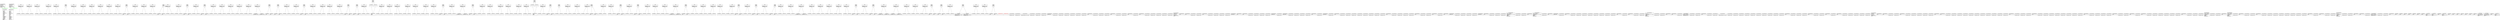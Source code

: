 digraph "classes" {
charset="utf-8"
rankdir=BT
"0" [label="{BZ2Compressor|\l|__delattr__()\l__dir__()\l__eq__()\l__format__()\l__ge__()\l__getattribute__()\l__gt__()\l__hash__()\l__init__()\l__le__()\l__lt__()\l__ne__()\l__reduce__()\l__reduce_ex__()\l__repr__()\l__setattr__()\l__sizeof__()\l__str__()\lcompress()\lflush()\l}", shape="record"];
"1" [label="{BZ2Decompressor|\l|__delattr__()\l__dir__()\l__eq__()\l__format__()\l__ge__()\l__getattribute__()\l__gt__()\l__hash__()\l__init__()\l__le__()\l__lt__()\l__ne__()\l__reduce__()\l__reduce_ex__()\l__repr__()\l__setattr__()\l__sizeof__()\l__str__()\ldecompress()\l}", shape="record"];
"2" [label="{Codec|\l|decode(input, errors)\lencode(input, errors)\l}", shape="record"];
"3" [label="{Codec|\l|decode(input, errors)\lencode(input, errors)\l}", shape="record"];
"4" [label="{Codec|\l|decode(input, errors)\lencode(input, errors)\l}", shape="record"];
"5" [label="{Codec|\l|decode(input, errors)\lencode(input, errors)\l}", shape="record"];
"6" [label="{Codec|\l|decode(input, errors)\lencode(input, errors)\l}", shape="record"];
"7" [label="{Codec|decode\lencode\l|}", shape="record"];
"8" [label="{Codec|\l|decode(input, errors)\lencode(input, errors)\l}", shape="record"];
"9" [label="{Codec|\l|decode(input, errors)\lencode(input, errors)\l}", shape="record"];
"10" [label="{Codec|\l|decode(input, errors)\lencode(input, errors)\l}", shape="record"];
"11" [label="{Codec|\l|decode(input, errors)\lencode(input, errors)\l}", shape="record"];
"12" [label="{Codec|\l|decode(input, errors)\lencode(input, errors)\l}", shape="record"];
"13" [label="{Codec|\l|decode(input, errors)\lencode(input, errors)\l}", shape="record"];
"14" [label="{Codec|decode\lencode\l|}", shape="record"];
"15" [label="{Codec|\l|decode(input, errors)\lencode(input, errors)\l}", shape="record"];
"16" [label="{Codec|\l|decode(input, errors)\lencode(input, errors)\l}", shape="record"];
"17" [label="{Codec|\l|decode(input, errors)\lencode(input, errors)\l}", shape="record"];
"18" [label="{Codec|decode\lencode\l|}", shape="record"];
"19" [label="{Codec|\l|decode(input, errors)\lencode(input, errors)\l}", shape="record"];
"20" [label="{Codec|\l|decode(input, errors)\lencode(input, errors)\l}", shape="record"];
"21" [label="{Codec|decode\lencode\l|}", shape="record"];
"22" [label="{Codec|\l|decode(input, errors)\lencode(input, errors)\l}", shape="record"];
"23" [label="{Codec|decode\lencode\l|}", shape="record"];
"24" [label="{Codec|\l|decode(input, errors)\lencode(input, errors)\l}", shape="record"];
"25" [label="{Codec|\l|decode(input, errors)\lencode(input, errors)\l}", shape="record"];
"26" [label="{Codec|\l|decode(input, errors)\lencode(input, errors)\l}", shape="record"];
"27" [label="{Codec|\l|decode(input, errors)\lencode(input, errors)\l}", shape="record"];
"28" [label="{Codec|\l|decode(input, errors)\lencode(input, errors)\l}", shape="record"];
"29" [label="{Codec|\l|decode(input, errors)\lencode(input, errors)\l}", shape="record"];
"30" [label="{Codec|decode\lencode\l|}", shape="record"];
"31" [label="{Codec|decode\lencode\l|}", shape="record"];
"32" [label="{Codec|\l|decode(input, errors)\lencode(input, errors)\l}", shape="record"];
"33" [label="{Codec|\l|decode(input, errors)\lencode(input, errors)\l}", shape="record"];
"34" [label="{Codec|decode\lencode\l|}", shape="record"];
"35" [label="{Codec|\l|decode(input, errors)\lencode(input, errors)\l}", shape="record"];
"36" [label="{Codec|\l|decode(input, errors)\lencode(input, errors)\l}", shape="record"];
"37" [label="{Codec|\l|decode(input, errors)\lencode(input, errors)\l}", shape="record"];
"38" [label="{Codec|\l|decode(input, errors)\lencode(input, errors)\l}", shape="record"];
"39" [label="{Codec|decode\lencode\l|}", shape="record"];
"40" [label="{Codec|decode\lencode\l|}", shape="record"];
"41" [label="{Codec|\l|decode(input, errors)\lencode(input, errors)\l}", shape="record"];
"42" [label="{Codec|decode\lencode\l|}", shape="record"];
"43" [label="{Codec|\l|decode(input, errors)\lencode(input, errors)\l}", shape="record"];
"44" [label="{Codec|\l|decode(input, errors)\lencode(input, errors)\l}", shape="record"];
"45" [label="{Codec|\l|decode(input, errors)\lencode(input, errors)\l}", shape="record"];
"46" [label="{Codec|\l|decode(input, errors)\lencode(input, errors)\l}", shape="record"];
"47" [label="{Codec|\l|decode(input, errors)\lencode(input, errors)\l}", shape="record"];
"48" [label="{Codec|\l|decode(input, errors)\lencode(input, errors)\l}", shape="record"];
"49" [label="{Codec|\l|decode(input, errors)\lencode(input, errors)\l}", shape="record"];
"50" [label="{Codec|decode\lencode\l|}", shape="record"];
"51" [label="{Codec|\l|decode(input, errors)\lencode(input, errors)\l}", shape="record"];
"52" [label="{Codec|\l|decode(input, errors)\lencode(input, errors)\l}", shape="record"];
"53" [label="{Codec|decode\lencode\l|}", shape="record"];
"54" [label="{Codec|\l|decode(input, errors)\lencode(input, errors)\l}", shape="record"];
"55" [label="{Codec|\l|decode(input, errors)\lencode(input, errors)\l}", shape="record"];
"56" [label="{Codec|\l|decode(input, errors)\lencode(input, errors)\l}", shape="record"];
"57" [label="{Codec|\l|decode(input, errors)\lencode(input, errors)\l}", shape="record"];
"58" [label="{Codec|\l|decode(input, errors)\lencode(input, errors)\l}", shape="record"];
"59" [label="{Codec|\l|decode(input, errors)\lencode(input, errors)\l}", shape="record"];
"60" [label="{Codec|decode\lencode\l|}", shape="record"];
"61" [label="{Codec|\l|decode(input, errors)\lencode(input, errors)\l}", shape="record"];
"62" [label="{Codec|decode\lencode\l|}", shape="record"];
"63" [label="{Codec|decode\lencode\l|}", shape="record"];
"64" [label="{Codec|\l|decode(input, errors)\lencode(input, errors)\l}", shape="record"];
"65" [label="{Codec|\l|decode(input, errors)\lencode(input, errors)\l}", shape="record"];
"66" [label="{Codec|\l|decode(input, errors)\lencode(input, errors)\l}", shape="record"];
"67" [label="{Codec|decode\lencode\l|}", shape="record"];
"68" [label="{Codec|\l|decode(input, errors)\lencode(input, errors)\l}", shape="record"];
"69" [label="{Codec|\l|decode(input, errors)\lencode(input, errors)\l}", shape="record"];
"70" [label="{Codec|decode\lencode\l|}", shape="record"];
"71" [label="{Codec|\l|decode(input, errors)\lencode(input, errors)\l}", shape="record"];
"72" [label="{Codec|decode\lencode\l|}", shape="record"];
"73" [label="{Codec|\l|decode(input, errors)\lencode(input, errors)\l}", shape="record"];
"74" [label="{Codec|\l|decode(input, errors)\lencode(input, errors)\l}", shape="record"];
"75" [label="{Codec|\l|decode(input, errors)\lencode(input, errors)\l}", shape="record"];
"76" [label="{Codec|\l|decode(input, errors)\lencode(input, errors)\l}", shape="record"];
"77" [label="{Codec|decode\lencode\l|}", shape="record"];
"78" [label="{Codec|\l|decode(input, errors)\lencode(input, errors)\l}", shape="record"];
"79" [label="{Codec|\l|decode(input, errors)\lencode(input, errors)\l}", shape="record"];
"80" [label="{Codec|\l|decode(input, errors)\lencode(input, errors)\l}", shape="record"];
"81" [label="{Codec|\l|decode(input, errors)\lencode(input, errors)\l}", shape="record"];
"82" [label="{Codec|\l|decode(input, errors)\lencode(input, errors)\l}", shape="record"];
"83" [label="{Codec|decode\lencode\l|}", shape="record"];
"84" [label="{Codec|\l|decode(input, errors)\lencode(input, errors)\l}", shape="record"];
"85" [label="{Codec|decode\lencode\l|}", shape="record"];
"86" [label="{Codec|\l|decode(input, errors)\lencode(input, errors)\l}", shape="record"];
"87" [label="{Codec|decode\lencode\l|}", shape="record"];
"88" [label="{Codec|\l|decode(input, errors)\lencode(input, errors)\l}", shape="record"];
"89" [label="{Codec|\l|decode(input, errors)\lencode(input, errors)\l}", shape="record"];
"90" [label="{Codec|\l|decode(input, errors)\lencode(input, errors)\l}", shape="record"];
"91" [label="{Codec|\l|decode(input, errors)\lencode(input, errors)\l}", shape="record"];
"92" [label="{Codec|\l|decode(input, errors)\lencode(input, errors)\l}", shape="record"];
"93" [label="{Codec|\l|decode(input, errors)\lencode(input, errors)\l}", shape="record"];
"94" [label="{Codec|\l|decode(input, errors)\lencode(input, errors)\l}", shape="record"];
"95" [label="{Codec|\l|decode(input, errors)\lencode(input, errors)\l}", shape="record"];
"96" [label="{Codec|decode\lencode\l|}", shape="record"];
"97" [label="{Codec|\l|decode(input, errors)\lencode(input, errors)\l}", shape="record"];
"98" [label="{Codec|decode\lencode\l|}", shape="record"];
"99" [label="{Codec|\l|decode(input, errors)\lencode(input, errors)\l}", shape="record"];
"100" [label="{Codec|\l|decode(input, errors)\lencode(input, errors)\l}", shape="record"];
"101" [label="{Codec|\l|decode(input, errors)\lencode(input, errors)\l}", shape="record"];
"102" [label="{Codec|\l|decode(input, errors)\lencode(input, errors)\l}", shape="record"];
"103" [label="{Codec|\l|decode(input, errors)\lencode(input, errors)\l}", shape="record"];
"104" [label="{Codec|decode\lencode\l|}", shape="record"];
"105" [label="{Codec|decode\lencode\l|}", shape="record"];
"106" [label="{Codec|\l|decode(input, errors)\lencode(input, errors)\l}", shape="record"];
"107" [label="{Codec|decode\lencode\l|}", shape="record"];
"108" [label="{Codec|\l|decode(input, errors)\lencode(input, errors)\l}", shape="record"];
"109" [label="{Codec|\l|decode(input, errors)\lencode(input, errors)\l}", shape="record"];
"110" [label="{Codec|decode\lencode\l|}", shape="record"];
"111" [fontcolor="red", label="{CodecRegistryError|\l|}", shape="record"];
"112" [fontcolor="red", label="{CodecRegistryError|\l|}", shape="record"];
"113" [label="{IncrementalDecoder|\l|decode(input, final)\l}", shape="record"];
"114" [label="{IncrementalDecoder|\l|decode(input, final)\l}", shape="record"];
"115" [label="{IncrementalDecoder|\l|_buffer_decode(input, errors, final)\l}", shape="record"];
"116" [label="{IncrementalDecoder|\l|decode(input, final)\l}", shape="record"];
"117" [label="{IncrementalDecoder|\l|decode(input, final)\l}", shape="record"];
"118" [label="{IncrementalDecoder|\l|decode(input, final)\l}", shape="record"];
"119" [label="{IncrementalDecoder|_buffer_decode\l|}", shape="record"];
"120" [label="{IncrementalDecoder|\l|decode(input, final)\l}", shape="record"];
"121" [label="{IncrementalDecoder|\l|decode(input, final)\l}", shape="record"];
"122" [label="{IncrementalDecoder|\l|decode(input, final)\l}", shape="record"];
"123" [label="{IncrementalDecoder|\l|decode(input, final)\l}", shape="record"];
"124" [label="{IncrementalDecoder|\l|decode(input, final)\l}", shape="record"];
"125" [label="{IncrementalDecoder|\l|decode(input, final)\l}", shape="record"];
"126" [label="{IncrementalDecoder|codec\l|}", shape="record"];
"127" [label="{IncrementalDecoder|\l|decode(input, final)\l}", shape="record"];
"128" [label="{IncrementalDecoder|\l|decode(input, final)\l}", shape="record"];
"129" [label="{IncrementalDecoder|\l|decode(input, final)\l}", shape="record"];
"130" [label="{IncrementalDecoder|codec\l|}", shape="record"];
"131" [label="{IncrementalDecoder|\l|decode(input, final)\l}", shape="record"];
"132" [label="{IncrementalDecoder|\l|decode(input, final)\l}", shape="record"];
"133" [label="{IncrementalDecoder|codec\l|}", shape="record"];
"134" [label="{IncrementalDecoder|\l|decode(input, final)\l}", shape="record"];
"135" [label="{IncrementalDecoder|codec\l|}", shape="record"];
"136" [label="{IncrementalDecoder|\l|decode(input, final)\l}", shape="record"];
"137" [label="{IncrementalDecoder|\l|decode(input, final)\l}", shape="record"];
"138" [label="{IncrementalDecoder|\l|decode(input, final)\l}", shape="record"];
"139" [label="{IncrementalDecoder|\l|decode(input, final)\l}", shape="record"];
"140" [label="{IncrementalDecoder|\l|decode(input, final)\l}", shape="record"];
"141" [label="{IncrementalDecoder|decompressobj\lerrors : str\l|__init__(errors)\ldecode(input, final)\lreset()\l}", shape="record"];
"142" [label="{IncrementalDecoder|codec\l|}", shape="record"];
"143" [label="{IncrementalDecoder|codec\l|}", shape="record"];
"144" [label="{IncrementalDecoder|\l|decode(input, final)\l}", shape="record"];
"145" [label="{IncrementalDecoder|\l|decode(input, final)\l}", shape="record"];
"146" [label="{IncrementalDecoder|codec\l|}", shape="record"];
"147" [label="{IncrementalDecoder|\l|decode(input, final)\l}", shape="record"];
"148" [label="{IncrementalDecoder|\l|decode(input, final)\l}", shape="record"];
"149" [label="{IncrementalDecoder|\l|decode(input, final)\l}", shape="record"];
"150" [label="{IncrementalDecoder|\l|decode(input, final)\l}", shape="record"];
"151" [label="{IncrementalDecoder|_buffer_decode\l|}", shape="record"];
"152" [label="{IncrementalDecoder|codec\l|}", shape="record"];
"153" [label="{IncrementalDecoder|codec\l|}", shape="record"];
"154" [label="{IncrementalDecoder|\l|decode(input, final)\l}", shape="record"];
"155" [label="{IncrementalDecoder|\l|decode(input, final)\l}", shape="record"];
"156" [label="{IncrementalDecoder|\l|decode(input, final)\l}", shape="record"];
"157" [label="{IncrementalDecoder|\l|decode(input, final)\l}", shape="record"];
"158" [label="{IncrementalDecoder|_buffer_decode\l|}", shape="record"];
"159" [label="{IncrementalDecoder|\l|decode(input, final)\l}", shape="record"];
"160" [label="{IncrementalDecoder|_buffer_decode\l|}", shape="record"];
"161" [label="{IncrementalDecoder|\l|decode(input, final)\l}", shape="record"];
"162" [label="{IncrementalDecoder|\l|decode(input, final)\l}", shape="record"];
"163" [label="{IncrementalDecoder|\l|decode(input, final)\l}", shape="record"];
"164" [label="{IncrementalDecoder|\l|decode(input, final)\l}", shape="record"];
"165" [label="{IncrementalDecoder|codec\l|}", shape="record"];
"166" [label="{IncrementalDecoder|\l|decode(input, final)\l}", shape="record"];
"167" [label="{IncrementalDecoder|_buffer_decode\l|}", shape="record"];
"168" [label="{IncrementalDecoder|\l|decode(input, final)\l}", shape="record"];
"169" [label="{IncrementalDecoder|codec\l|}", shape="record"];
"170" [label="{IncrementalDecoder|\l|decode(input, final)\l}", shape="record"];
"171" [label="{IncrementalDecoder|\l|decode(input, final)\l}", shape="record"];
"172" [label="{IncrementalDecoder|\l|decode(input, final)\l}", shape="record"];
"173" [label="{IncrementalDecoder|\l|decode(input, final)\l}", shape="record"];
"174" [label="{IncrementalDecoder|\l|decode(input, final)\l}", shape="record"];
"175" [label="{IncrementalDecoder|\l|decode(input, final)\l}", shape="record"];
"176" [label="{IncrementalDecoder|\l|decode(input, final)\l}", shape="record"];
"177" [label="{IncrementalDecoder|\l|decode(input, final)\l}", shape="record"];
"178" [label="{IncrementalDecoder|codec\l|}", shape="record"];
"179" [label="{IncrementalDecoder|\l|decode(input, final)\l}", shape="record"];
"180" [label="{IncrementalDecoder|\l|decode(input, final)\l}", shape="record"];
"181" [label="{IncrementalDecoder|\l|decode(input, final)\l}", shape="record"];
"182" [label="{IncrementalDecoder|\l|decode(input, final)\l}", shape="record"];
"183" [label="{IncrementalDecoder|codec\l|}", shape="record"];
"184" [label="{IncrementalDecoder|\l|decode(input, final)\l}", shape="record"];
"185" [label="{IncrementalDecoder|\l|decode(input, final)\l}", shape="record"];
"186" [label="{IncrementalDecoder|codec\l|}", shape="record"];
"187" [label="{IncrementalDecoder|\l|decode(input, final)\l}", shape="record"];
"188" [label="{IncrementalDecoder|codec\l|}", shape="record"];
"189" [label="{IncrementalDecoder|_buffer_decode\l|}", shape="record"];
"190" [label="{IncrementalDecoder|\l|decode(input, final)\l}", shape="record"];
"191" [label="{IncrementalDecoder|\l|decode(input, final)\l}", shape="record"];
"192" [label="{IncrementalDecoder|\l|decode(input, final)\l}", shape="record"];
"193" [label="{IncrementalDecoder|\l|decode(input, final)\l}", shape="record"];
"194" [label="{IncrementalDecoder|_buffer_decode\l|}", shape="record"];
"195" [label="{IncrementalDecoder|codec\l|}", shape="record"];
"196" [label="{IncrementalDecoder|\l|decode(input, final)\l}", shape="record"];
"197" [label="{IncrementalDecoder|\l|decode(input, final)\l}", shape="record"];
"198" [label="{IncrementalDecoder|\l|decode(input, final)\l}", shape="record"];
"199" [label="{IncrementalDecoder|decoder : NoneType\l|__init__(errors)\l_buffer_decode(input, errors, final)\lgetstate()\lreset()\lsetstate(state)\l}", shape="record"];
"200" [label="{IncrementalDecoder|\l|decode(input, final)\l}", shape="record"];
"201" [label="{IncrementalDecoder|\l|decode(input, final)\l}", shape="record"];
"202" [label="{IncrementalDecoder|codec\l|}", shape="record"];
"203" [label="{IncrementalDecoder|decoder : NoneType\l|__init__(errors)\l_buffer_decode(input, errors, final)\lgetstate()\lreset()\lsetstate(state)\l}", shape="record"];
"204" [label="{IncrementalDecoder|\l|decode(input, final)\l}", shape="record"];
"205" [label="{IncrementalDecoder|codec\l|}", shape="record"];
"206" [label="{IncrementalDecoder|_buffer_decode\l|}", shape="record"];
"207" [label="{IncrementalDecoder|\l|decode(input, final)\l}", shape="record"];
"208" [label="{IncrementalDecoder|codec\l|}", shape="record"];
"209" [label="{IncrementalDecoder|\l|decode(input, final)\l}", shape="record"];
"210" [label="{IncrementalDecoder|\l|decode(input, final)\l}", shape="record"];
"211" [label="{IncrementalDecoder|\l|decode(input, final)\l}", shape="record"];
"212" [label="{IncrementalDecoder|\l|decode(input, final)\l}", shape="record"];
"213" [label="{IncrementalDecoder|\l|decode(input, final)\l}", shape="record"];
"214" [label="{IncrementalDecoder|\l|decode(input, final)\l}", shape="record"];
"215" [label="{IncrementalDecoder|\l|decode(input, final)\l}", shape="record"];
"216" [label="{IncrementalDecoder|\l|decode(input, final)\l}", shape="record"];
"217" [label="{IncrementalDecoder|codec\l|}", shape="record"];
"218" [label="{IncrementalDecoder|\l|decode(input, final)\l}", shape="record"];
"219" [label="{IncrementalDecoder|codec\l|}", shape="record"];
"220" [label="{IncrementalDecoder|decompressobj\lerrors : str\l|__init__(errors)\ldecode(input, final)\lreset()\l}", shape="record"];
"221" [label="{IncrementalDecoder|\l|decode(input, final)\l}", shape="record"];
"222" [label="{IncrementalDecoder|\l|decode(input, final)\l}", shape="record"];
"223" [label="{IncrementalDecoder|first : int\l|__init__(errors)\l_buffer_decode(input, errors, final)\lgetstate()\lreset()\lsetstate(state)\l}", shape="record"];
"224" [label="{IncrementalDecoder|\l|decode(input, final)\l}", shape="record"];
"225" [label="{IncrementalDecoder|\l|decode(input, final)\l}", shape="record"];
"226" [label="{IncrementalDecoder|codec\l|}", shape="record"];
"227" [label="{IncrementalDecoder|codec\l|}", shape="record"];
"228" [label="{IncrementalDecoder|\l|decode(input, final)\l}", shape="record"];
"229" [label="{IncrementalDecoder|mapping : NoneType\l|__init__(errors, mapping)\ldecode(input, final)\l}", shape="record"];
"230" [label="{IncrementalDecoder|\l|decode(input, final)\l}", shape="record"];
"231" [label="{IncrementalDecoder|\l|decode(input, final)\l}", shape="record"];
"232" [label="{IncrementalDecoder|codec\l|}", shape="record"];
"233" [label="{IncrementalEncoder|\l|encode(input, final)\l}", shape="record"];
"234" [label="{IncrementalEncoder|\l|encode(input, final)\l}", shape="record"];
"235" [label="{IncrementalEncoder|\l|_buffer_encode(input, errors, final)\l}", shape="record"];
"236" [label="{IncrementalEncoder|\l|encode(input, final)\l}", shape="record"];
"237" [label="{IncrementalEncoder|\l|encode(input, final)\l}", shape="record"];
"238" [label="{IncrementalEncoder|\l|encode(input, final)\l}", shape="record"];
"239" [label="{IncrementalEncoder|\l|encode(input, final)\l}", shape="record"];
"240" [label="{IncrementalEncoder|\l|encode(input, final)\l}", shape="record"];
"241" [label="{IncrementalEncoder|\l|encode(input, final)\l}", shape="record"];
"242" [label="{IncrementalEncoder|\l|encode(input, final)\l}", shape="record"];
"243" [label="{IncrementalEncoder|\l|encode(input, final)\l}", shape="record"];
"244" [label="{IncrementalEncoder|\l|encode(input, final)\l}", shape="record"];
"245" [label="{IncrementalEncoder|\l|encode(input, final)\l}", shape="record"];
"246" [label="{IncrementalEncoder|codec\l|}", shape="record"];
"247" [label="{IncrementalEncoder|\l|encode(input, final)\l}", shape="record"];
"248" [label="{IncrementalEncoder|\l|encode(input, final)\l}", shape="record"];
"249" [label="{IncrementalEncoder|\l|encode(input, final)\l}", shape="record"];
"250" [label="{IncrementalEncoder|codec\l|}", shape="record"];
"251" [label="{IncrementalEncoder|\l|encode(input, final)\l}", shape="record"];
"252" [label="{IncrementalEncoder|\l|encode(input, final)\l}", shape="record"];
"253" [label="{IncrementalEncoder|codec\l|}", shape="record"];
"254" [label="{IncrementalEncoder|\l|encode(input, final)\l}", shape="record"];
"255" [label="{IncrementalEncoder|codec\l|}", shape="record"];
"256" [label="{IncrementalEncoder|\l|encode(input, final)\l}", shape="record"];
"257" [label="{IncrementalEncoder|\l|encode(input, final)\l}", shape="record"];
"258" [label="{IncrementalEncoder|\l|encode(input, final)\l}", shape="record"];
"259" [label="{IncrementalEncoder|\l|encode(input, final)\l}", shape="record"];
"260" [label="{IncrementalEncoder|\l|encode(input, final)\l}", shape="record"];
"261" [label="{IncrementalEncoder|compressobj\lerrors : str\l|__init__(errors)\lencode(input, final)\lreset()\l}", shape="record"];
"262" [label="{IncrementalEncoder|codec\l|}", shape="record"];
"263" [label="{IncrementalEncoder|codec\l|}", shape="record"];
"264" [label="{IncrementalEncoder|\l|encode(input, final)\l}", shape="record"];
"265" [label="{IncrementalEncoder|\l|encode(input, final)\l}", shape="record"];
"266" [label="{IncrementalEncoder|codec\l|}", shape="record"];
"267" [label="{IncrementalEncoder|\l|encode(input, final)\l}", shape="record"];
"268" [label="{IncrementalEncoder|\l|encode(input, final)\l}", shape="record"];
"269" [label="{IncrementalEncoder|\l|encode(input, final)\l}", shape="record"];
"270" [label="{IncrementalEncoder|\l|encode(input, final)\l}", shape="record"];
"271" [label="{IncrementalEncoder|\l|encode(input, final)\l}", shape="record"];
"272" [label="{IncrementalEncoder|codec\l|}", shape="record"];
"273" [label="{IncrementalEncoder|codec\l|}", shape="record"];
"274" [label="{IncrementalEncoder|\l|encode(input, final)\l}", shape="record"];
"275" [label="{IncrementalEncoder|\l|encode(input, final)\l}", shape="record"];
"276" [label="{IncrementalEncoder|\l|encode(input, final)\l}", shape="record"];
"277" [label="{IncrementalEncoder|\l|encode(input, final)\l}", shape="record"];
"278" [label="{IncrementalEncoder|\l|encode(input, final)\l}", shape="record"];
"279" [label="{IncrementalEncoder|\l|encode(input, final)\l}", shape="record"];
"280" [label="{IncrementalEncoder|\l|encode(input, final)\l}", shape="record"];
"281" [label="{IncrementalEncoder|\l|encode(input, final)\l}", shape="record"];
"282" [label="{IncrementalEncoder|\l|encode(input, final)\l}", shape="record"];
"283" [label="{IncrementalEncoder|\l|encode(input, final)\l}", shape="record"];
"284" [label="{IncrementalEncoder|\l|encode(input, final)\l}", shape="record"];
"285" [label="{IncrementalEncoder|codec\l|}", shape="record"];
"286" [label="{IncrementalEncoder|\l|encode(input, final)\l}", shape="record"];
"287" [label="{IncrementalEncoder|\l|encode(input, final)\l}", shape="record"];
"288" [label="{IncrementalEncoder|\l|encode(input, final)\l}", shape="record"];
"289" [label="{IncrementalEncoder|codec\l|}", shape="record"];
"290" [label="{IncrementalEncoder|\l|encode(input, final)\l}", shape="record"];
"291" [label="{IncrementalEncoder|\l|encode(input, final)\l}", shape="record"];
"292" [label="{IncrementalEncoder|\l|encode(input, final)\l}", shape="record"];
"293" [label="{IncrementalEncoder|\l|encode(input, final)\l}", shape="record"];
"294" [label="{IncrementalEncoder|\l|encode(input, final)\l}", shape="record"];
"295" [label="{IncrementalEncoder|\l|encode(input, final)\l}", shape="record"];
"296" [label="{IncrementalEncoder|\l|encode(input, final)\l}", shape="record"];
"297" [label="{IncrementalEncoder|\l|encode(input, final)\l}", shape="record"];
"298" [label="{IncrementalEncoder|codec\l|}", shape="record"];
"299" [label="{IncrementalEncoder|\l|encode(input, final)\l}", shape="record"];
"300" [label="{IncrementalEncoder|\l|encode(input, final)\l}", shape="record"];
"301" [label="{IncrementalEncoder|\l|encode(input, final)\l}", shape="record"];
"302" [label="{IncrementalEncoder|\l|encode(input, final)\l}", shape="record"];
"303" [label="{IncrementalEncoder|codec\l|}", shape="record"];
"304" [label="{IncrementalEncoder|\l|encode(input, final)\l}", shape="record"];
"305" [label="{IncrementalEncoder|\l|encode(input, final)\l}", shape="record"];
"306" [label="{IncrementalEncoder|codec\l|}", shape="record"];
"307" [label="{IncrementalEncoder|\l|encode(input, final)\l}", shape="record"];
"308" [label="{IncrementalEncoder|codec\l|}", shape="record"];
"309" [label="{IncrementalEncoder|\l|encode(input, final)\l}", shape="record"];
"310" [label="{IncrementalEncoder|\l|encode(input, final)\l}", shape="record"];
"311" [label="{IncrementalEncoder|\l|encode(input, final)\l}", shape="record"];
"312" [label="{IncrementalEncoder|\l|encode(input, final)\l}", shape="record"];
"313" [label="{IncrementalEncoder|\l|encode(input, final)\l}", shape="record"];
"314" [label="{IncrementalEncoder|\l|encode(input, final)\l}", shape="record"];
"315" [label="{IncrementalEncoder|codec\l|}", shape="record"];
"316" [label="{IncrementalEncoder|\l|encode(input, final)\l}", shape="record"];
"317" [label="{IncrementalEncoder|\l|encode(input, final)\l}", shape="record"];
"318" [label="{IncrementalEncoder|\l|encode(input, final)\l}", shape="record"];
"319" [label="{IncrementalEncoder|encoder : NoneType\l|__init__(errors)\lencode(input, final)\lgetstate()\lreset()\lsetstate(state)\l}", shape="record"];
"320" [label="{IncrementalEncoder|\l|encode(input, final)\l}", shape="record"];
"321" [label="{IncrementalEncoder|\l|encode(input, final)\l}", shape="record"];
"322" [label="{IncrementalEncoder|codec\l|}", shape="record"];
"323" [label="{IncrementalEncoder|encoder : NoneType\l|__init__(errors)\lencode(input, final)\lgetstate()\lreset()\lsetstate(state)\l}", shape="record"];
"324" [label="{IncrementalEncoder|\l|encode(input, final)\l}", shape="record"];
"325" [label="{IncrementalEncoder|codec\l|}", shape="record"];
"326" [label="{IncrementalEncoder|\l|encode(input, final)\l}", shape="record"];
"327" [label="{IncrementalEncoder|\l|encode(input, final)\l}", shape="record"];
"328" [label="{IncrementalEncoder|codec\l|}", shape="record"];
"329" [label="{IncrementalEncoder|\l|encode(input, final)\l}", shape="record"];
"330" [label="{IncrementalEncoder|\l|encode(input, final)\l}", shape="record"];
"331" [label="{IncrementalEncoder|\l|encode(input, final)\l}", shape="record"];
"332" [label="{IncrementalEncoder|\l|encode(input, final)\l}", shape="record"];
"333" [label="{IncrementalEncoder|\l|encode(input, final)\l}", shape="record"];
"334" [label="{IncrementalEncoder|\l|encode(input, final)\l}", shape="record"];
"335" [label="{IncrementalEncoder|\l|encode(input, final)\l}", shape="record"];
"336" [label="{IncrementalEncoder|\l|encode(input, final)\l}", shape="record"];
"337" [label="{IncrementalEncoder|codec\l|}", shape="record"];
"338" [label="{IncrementalEncoder|\l|encode(input, final)\l}", shape="record"];
"339" [label="{IncrementalEncoder|codec\l|}", shape="record"];
"340" [label="{IncrementalEncoder|compressobj\lerrors : str\l|__init__(errors)\lencode(input, final)\lreset()\l}", shape="record"];
"341" [label="{IncrementalEncoder|\l|encode(input, final)\l}", shape="record"];
"342" [label="{IncrementalEncoder|\l|encode(input, final)\l}", shape="record"];
"343" [label="{IncrementalEncoder|first : int\l|__init__(errors)\lencode(input, final)\lgetstate()\lreset()\lsetstate(state)\l}", shape="record"];
"344" [label="{IncrementalEncoder|\l|encode(input, final)\l}", shape="record"];
"345" [label="{IncrementalEncoder|\l|encode(input, final)\l}", shape="record"];
"346" [label="{IncrementalEncoder|codec\l|}", shape="record"];
"347" [label="{IncrementalEncoder|codec\l|}", shape="record"];
"348" [label="{IncrementalEncoder|\l|encode(input, final)\l}", shape="record"];
"349" [label="{IncrementalEncoder|mapping : NoneType\l|__init__(errors, mapping)\lencode(input, final)\l}", shape="record"];
"350" [label="{IncrementalEncoder|\l|encode(input, final)\l}", shape="record"];
"351" [label="{IncrementalEncoder|\l|encode(input, final)\l}", shape="record"];
"352" [label="{IncrementalEncoder|codec\l|}", shape="record"];
"353" [label="{StreamConverter|decode\lencode\l|}", shape="record"];
"354" [label="{StreamConverter|decode\lencode\l|}", shape="record"];
"355" [label="{StreamReader|\l|}", shape="record"];
"356" [label="{StreamReader|\l|}", shape="record"];
"357" [label="{StreamReader|\l|}", shape="record"];
"358" [label="{StreamReader|\l|}", shape="record"];
"359" [label="{StreamReader|\l|}", shape="record"];
"360" [label="{StreamReader|\l|}", shape="record"];
"361" [label="{StreamReader|decode\l|}", shape="record"];
"362" [label="{StreamReader|\l|}", shape="record"];
"363" [label="{StreamReader|\l|}", shape="record"];
"364" [label="{StreamReader|\l|}", shape="record"];
"365" [label="{StreamReader|\l|}", shape="record"];
"366" [label="{StreamReader|\l|}", shape="record"];
"367" [label="{StreamReader|\l|}", shape="record"];
"368" [label="{StreamReader|codec\l|}", shape="record"];
"369" [label="{StreamReader|\l|}", shape="record"];
"370" [label="{StreamReader|\l|}", shape="record"];
"371" [label="{StreamReader|\l|}", shape="record"];
"372" [label="{StreamReader|codec\l|}", shape="record"];
"373" [label="{StreamReader|\l|}", shape="record"];
"374" [label="{StreamReader|\l|}", shape="record"];
"375" [label="{StreamReader|codec\l|}", shape="record"];
"376" [label="{StreamReader|\l|}", shape="record"];
"377" [label="{StreamReader|codec\l|}", shape="record"];
"378" [label="{StreamReader|\l|}", shape="record"];
"379" [label="{StreamReader|\l|}", shape="record"];
"380" [label="{StreamReader|\l|}", shape="record"];
"381" [label="{StreamReader|\l|}", shape="record"];
"382" [label="{StreamReader|\l|}", shape="record"];
"383" [label="{StreamReader|charbuffertype : bytes\l|}", shape="record"];
"384" [label="{StreamReader|codec\l|}", shape="record"];
"385" [label="{StreamReader|codec\l|}", shape="record"];
"386" [label="{StreamReader|\l|}", shape="record"];
"387" [label="{StreamReader|\l|}", shape="record"];
"388" [label="{StreamReader|codec\l|}", shape="record"];
"389" [label="{StreamReader|\l|}", shape="record"];
"390" [label="{StreamReader|\l|}", shape="record"];
"391" [label="{StreamReader|\l|}", shape="record"];
"392" [label="{StreamReader|\l|}", shape="record"];
"393" [label="{StreamReader|decode\l|}", shape="record"];
"394" [label="{StreamReader|codec\l|}", shape="record"];
"395" [label="{StreamReader|codec\l|}", shape="record"];
"396" [label="{StreamReader|\l|}", shape="record"];
"397" [label="{StreamReader|\l|}", shape="record"];
"398" [label="{StreamReader|\l|}", shape="record"];
"399" [label="{StreamReader|\l|}", shape="record"];
"400" [label="{StreamReader|decode\l|}", shape="record"];
"401" [label="{StreamReader|\l|}", shape="record"];
"402" [label="{StreamReader|decode\l|}", shape="record"];
"403" [label="{StreamReader|\l|}", shape="record"];
"404" [label="{StreamReader|\l|}", shape="record"];
"405" [label="{StreamReader|\l|}", shape="record"];
"406" [label="{StreamReader|\l|}", shape="record"];
"407" [label="{StreamReader|codec\l|}", shape="record"];
"408" [label="{StreamReader|\l|}", shape="record"];
"409" [label="{StreamReader|decode\l|}", shape="record"];
"410" [label="{StreamReader|charbuffertype : bytes\l|}", shape="record"];
"411" [label="{StreamReader|codec\l|}", shape="record"];
"412" [label="{StreamReader|\l|}", shape="record"];
"413" [label="{StreamReader|\l|}", shape="record"];
"414" [label="{StreamReader|\l|}", shape="record"];
"415" [label="{StreamReader|\l|}", shape="record"];
"416" [label="{StreamReader|\l|}", shape="record"];
"417" [label="{StreamReader|\l|}", shape="record"];
"418" [label="{StreamReader|\l|}", shape="record"];
"419" [label="{StreamReader|\l|}", shape="record"];
"420" [label="{StreamReader|codec\l|}", shape="record"];
"421" [label="{StreamReader|\l|}", shape="record"];
"422" [label="{StreamReader|\l|}", shape="record"];
"423" [label="{StreamReader|\l|}", shape="record"];
"424" [label="{StreamReader|\l|}", shape="record"];
"425" [label="{StreamReader|codec\l|}", shape="record"];
"426" [label="{StreamReader|\l|}", shape="record"];
"427" [label="{StreamReader|\l|}", shape="record"];
"428" [label="{StreamReader|codec\l|}", shape="record"];
"429" [label="{StreamReader|\l|}", shape="record"];
"430" [label="{StreamReader|codec\l|}", shape="record"];
"431" [label="{StreamReader|decode\l|}", shape="record"];
"432" [label="{StreamReader|\l|}", shape="record"];
"433" [label="{StreamReader|\l|}", shape="record"];
"434" [label="{StreamReader|\l|}", shape="record"];
"435" [label="{StreamReader|charbuffertype : bytes\l|}", shape="record"];
"436" [label="{StreamReader|decode\l|}", shape="record"];
"437" [label="{StreamReader|codec\l|}", shape="record"];
"438" [label="{StreamReader|\l|}", shape="record"];
"439" [label="{StreamReader|\l|}", shape="record"];
"440" [label="{StreamReader|\l|}", shape="record"];
"441" [label="{StreamReader|decode\l|decode(input, errors)\lreset()\l}", shape="record"];
"442" [label="{StreamReader|\l|}", shape="record"];
"443" [label="{StreamReader|\l|}", shape="record"];
"444" [label="{StreamReader|codec\l|}", shape="record"];
"445" [label="{StreamReader|decode\l|decode(input, errors)\lreset()\l}", shape="record"];
"446" [label="{StreamReader|\l|}", shape="record"];
"447" [label="{StreamReader|codec\l|}", shape="record"];
"448" [label="{StreamReader|decode\l|}", shape="record"];
"449" [label="{StreamReader|\l|}", shape="record"];
"450" [label="{StreamReader|codec\l|}", shape="record"];
"451" [label="{StreamReader|\l|}", shape="record"];
"452" [label="{StreamReader|\l|}", shape="record"];
"453" [label="{StreamReader|charbuffertype : bytes\l|}", shape="record"];
"454" [label="{StreamReader|\l|}", shape="record"];
"455" [label="{StreamReader|\l|}", shape="record"];
"456" [label="{StreamReader|\l|}", shape="record"];
"457" [label="{StreamReader|\l|}", shape="record"];
"458" [label="{StreamReader|\l|}", shape="record"];
"459" [label="{StreamReader|codec\l|}", shape="record"];
"460" [label="{StreamReader|\l|}", shape="record"];
"461" [label="{StreamReader|codec\l|}", shape="record"];
"462" [label="{StreamReader|charbuffertype : bytes\l|}", shape="record"];
"463" [label="{StreamReader|charbuffertype : bytes\l|}", shape="record"];
"464" [label="{StreamReader|\l|}", shape="record"];
"465" [label="{StreamReader|decode\l|decode(input, errors)\lreset()\l}", shape="record"];
"466" [label="{StreamReader|\l|}", shape="record"];
"467" [label="{StreamReader|\l|}", shape="record"];
"468" [label="{StreamReader|codec\l|}", shape="record"];
"469" [label="{StreamReader|codec\l|}", shape="record"];
"470" [label="{StreamReader|\l|}", shape="record"];
"471" [label="{StreamReader|mapping : NoneType\l|__init__(stream, errors, mapping)\ldecode(input, errors)\l}", shape="record"];
"472" [label="{StreamReader|\l|}", shape="record"];
"473" [label="{StreamReader|\l|}", shape="record"];
"474" [label="{StreamReader|codec\l|}", shape="record"];
"475" [label="{StreamWriter|\l|}", shape="record"];
"476" [label="{StreamWriter|\l|}", shape="record"];
"477" [label="{StreamWriter|\l|}", shape="record"];
"478" [label="{StreamWriter|\l|}", shape="record"];
"479" [label="{StreamWriter|\l|}", shape="record"];
"480" [label="{StreamWriter|\l|}", shape="record"];
"481" [label="{StreamWriter|encode\l|}", shape="record"];
"482" [label="{StreamWriter|\l|}", shape="record"];
"483" [label="{StreamWriter|\l|}", shape="record"];
"484" [label="{StreamWriter|\l|}", shape="record"];
"485" [label="{StreamWriter|\l|}", shape="record"];
"486" [label="{StreamWriter|\l|}", shape="record"];
"487" [label="{StreamWriter|\l|}", shape="record"];
"488" [label="{StreamWriter|codec\l|}", shape="record"];
"489" [label="{StreamWriter|\l|}", shape="record"];
"490" [label="{StreamWriter|\l|}", shape="record"];
"491" [label="{StreamWriter|\l|}", shape="record"];
"492" [label="{StreamWriter|codec\l|}", shape="record"];
"493" [label="{StreamWriter|\l|}", shape="record"];
"494" [label="{StreamWriter|\l|}", shape="record"];
"495" [label="{StreamWriter|codec\l|}", shape="record"];
"496" [label="{StreamWriter|\l|}", shape="record"];
"497" [label="{StreamWriter|codec\l|}", shape="record"];
"498" [label="{StreamWriter|\l|}", shape="record"];
"499" [label="{StreamWriter|\l|}", shape="record"];
"500" [label="{StreamWriter|\l|}", shape="record"];
"501" [label="{StreamWriter|\l|}", shape="record"];
"502" [label="{StreamWriter|\l|}", shape="record"];
"503" [label="{StreamWriter|charbuffertype : bytes\l|}", shape="record"];
"504" [label="{StreamWriter|codec\l|}", shape="record"];
"505" [label="{StreamWriter|codec\l|}", shape="record"];
"506" [label="{StreamWriter|\l|}", shape="record"];
"507" [label="{StreamWriter|\l|}", shape="record"];
"508" [label="{StreamWriter|codec\l|}", shape="record"];
"509" [label="{StreamWriter|\l|}", shape="record"];
"510" [label="{StreamWriter|\l|}", shape="record"];
"511" [label="{StreamWriter|\l|}", shape="record"];
"512" [label="{StreamWriter|\l|}", shape="record"];
"513" [label="{StreamWriter|encode\l|}", shape="record"];
"514" [label="{StreamWriter|codec\l|}", shape="record"];
"515" [label="{StreamWriter|codec\l|}", shape="record"];
"516" [label="{StreamWriter|\l|}", shape="record"];
"517" [label="{StreamWriter|\l|}", shape="record"];
"518" [label="{StreamWriter|\l|}", shape="record"];
"519" [label="{StreamWriter|\l|}", shape="record"];
"520" [label="{StreamWriter|encode\l|}", shape="record"];
"521" [label="{StreamWriter|\l|}", shape="record"];
"522" [label="{StreamWriter|encode\l|}", shape="record"];
"523" [label="{StreamWriter|\l|}", shape="record"];
"524" [label="{StreamWriter|\l|}", shape="record"];
"525" [label="{StreamWriter|\l|}", shape="record"];
"526" [label="{StreamWriter|\l|}", shape="record"];
"527" [label="{StreamWriter|codec\l|}", shape="record"];
"528" [label="{StreamWriter|\l|}", shape="record"];
"529" [label="{StreamWriter|encode\l|}", shape="record"];
"530" [label="{StreamWriter|charbuffertype : bytes\l|}", shape="record"];
"531" [label="{StreamWriter|codec\l|}", shape="record"];
"532" [label="{StreamWriter|\l|}", shape="record"];
"533" [label="{StreamWriter|\l|}", shape="record"];
"534" [label="{StreamWriter|\l|}", shape="record"];
"535" [label="{StreamWriter|\l|}", shape="record"];
"536" [label="{StreamWriter|\l|}", shape="record"];
"537" [label="{StreamWriter|\l|}", shape="record"];
"538" [label="{StreamWriter|\l|}", shape="record"];
"539" [label="{StreamWriter|\l|}", shape="record"];
"540" [label="{StreamWriter|codec\l|}", shape="record"];
"541" [label="{StreamWriter|\l|}", shape="record"];
"542" [label="{StreamWriter|\l|}", shape="record"];
"543" [label="{StreamWriter|\l|}", shape="record"];
"544" [label="{StreamWriter|\l|}", shape="record"];
"545" [label="{StreamWriter|codec\l|}", shape="record"];
"546" [label="{StreamWriter|\l|}", shape="record"];
"547" [label="{StreamWriter|\l|}", shape="record"];
"548" [label="{StreamWriter|codec\l|}", shape="record"];
"549" [label="{StreamWriter|\l|}", shape="record"];
"550" [label="{StreamWriter|codec\l|}", shape="record"];
"551" [label="{StreamWriter|encode\l|}", shape="record"];
"552" [label="{StreamWriter|\l|}", shape="record"];
"553" [label="{StreamWriter|\l|}", shape="record"];
"554" [label="{StreamWriter|\l|}", shape="record"];
"555" [label="{StreamWriter|charbuffertype : bytes\l|}", shape="record"];
"556" [label="{StreamWriter|encode\l|}", shape="record"];
"557" [label="{StreamWriter|codec\l|}", shape="record"];
"558" [label="{StreamWriter|\l|}", shape="record"];
"559" [label="{StreamWriter|\l|}", shape="record"];
"560" [label="{StreamWriter|\l|}", shape="record"];
"561" [label="{StreamWriter|encoder : NoneType\l|__init__(stream, errors)\lencode(input, errors)\lreset()\l}", shape="record"];
"562" [label="{StreamWriter|\l|}", shape="record"];
"563" [label="{StreamWriter|\l|}", shape="record"];
"564" [label="{StreamWriter|codec\l|}", shape="record"];
"565" [label="{StreamWriter|encoder : NoneType\l|__init__(stream, errors)\lencode(input, errors)\lreset()\l}", shape="record"];
"566" [label="{StreamWriter|\l|}", shape="record"];
"567" [label="{StreamWriter|codec\l|}", shape="record"];
"568" [label="{StreamWriter|encode\l|}", shape="record"];
"569" [label="{StreamWriter|\l|}", shape="record"];
"570" [label="{StreamWriter|codec\l|}", shape="record"];
"571" [label="{StreamWriter|\l|}", shape="record"];
"572" [label="{StreamWriter|\l|}", shape="record"];
"573" [label="{StreamWriter|charbuffertype : bytes\l|}", shape="record"];
"574" [label="{StreamWriter|\l|}", shape="record"];
"575" [label="{StreamWriter|\l|}", shape="record"];
"576" [label="{StreamWriter|\l|}", shape="record"];
"577" [label="{StreamWriter|\l|}", shape="record"];
"578" [label="{StreamWriter|\l|}", shape="record"];
"579" [label="{StreamWriter|codec\l|}", shape="record"];
"580" [label="{StreamWriter|\l|}", shape="record"];
"581" [label="{StreamWriter|codec\l|}", shape="record"];
"582" [label="{StreamWriter|charbuffertype : bytes\l|}", shape="record"];
"583" [label="{StreamWriter|charbuffertype : bytes\l|}", shape="record"];
"584" [label="{StreamWriter|\l|}", shape="record"];
"585" [label="{StreamWriter|encode\l|encode(input, errors)\lreset()\l}", shape="record"];
"586" [label="{StreamWriter|\l|}", shape="record"];
"587" [label="{StreamWriter|\l|}", shape="record"];
"588" [label="{StreamWriter|codec\l|}", shape="record"];
"589" [label="{StreamWriter|codec\l|}", shape="record"];
"590" [label="{StreamWriter|\l|}", shape="record"];
"591" [label="{StreamWriter|mapping : NoneType\l|__init__(stream, errors, mapping)\lencode(input, errors)\l}", shape="record"];
"592" [label="{StreamWriter|\l|}", shape="record"];
"593" [label="{StreamWriter|\l|}", shape="record"];
"594" [label="{StreamWriter|codec\l|}", shape="record"];
"353" -> "397" [arrowhead="empty", arrowtail="none"];
"353" -> "517" [arrowhead="empty", arrowtail="none"];
"354" -> "418" [arrowhead="empty", arrowtail="none"];
"354" -> "538" [arrowhead="empty", arrowtail="none"];
"355" -> "2" [arrowhead="empty", arrowtail="none"];
"356" -> "3" [arrowhead="empty", arrowtail="none"];
"357" -> "4" [arrowhead="empty", arrowtail="none"];
"358" -> "5" [arrowhead="empty", arrowtail="none"];
"359" -> "6" [arrowhead="empty", arrowtail="none"];
"360" -> "7" [arrowhead="empty", arrowtail="none"];
"362" -> "8" [arrowhead="empty", arrowtail="none"];
"363" -> "9" [arrowhead="empty", arrowtail="none"];
"364" -> "10" [arrowhead="empty", arrowtail="none"];
"365" -> "11" [arrowhead="empty", arrowtail="none"];
"366" -> "12" [arrowhead="empty", arrowtail="none"];
"367" -> "13" [arrowhead="empty", arrowtail="none"];
"368" -> "14" [arrowhead="empty", arrowtail="none"];
"369" -> "15" [arrowhead="empty", arrowtail="none"];
"370" -> "16" [arrowhead="empty", arrowtail="none"];
"371" -> "17" [arrowhead="empty", arrowtail="none"];
"372" -> "18" [arrowhead="empty", arrowtail="none"];
"373" -> "19" [arrowhead="empty", arrowtail="none"];
"374" -> "20" [arrowhead="empty", arrowtail="none"];
"375" -> "21" [arrowhead="empty", arrowtail="none"];
"376" -> "22" [arrowhead="empty", arrowtail="none"];
"377" -> "23" [arrowhead="empty", arrowtail="none"];
"378" -> "24" [arrowhead="empty", arrowtail="none"];
"379" -> "25" [arrowhead="empty", arrowtail="none"];
"380" -> "26" [arrowhead="empty", arrowtail="none"];
"381" -> "27" [arrowhead="empty", arrowtail="none"];
"382" -> "28" [arrowhead="empty", arrowtail="none"];
"383" -> "29" [arrowhead="empty", arrowtail="none"];
"384" -> "30" [arrowhead="empty", arrowtail="none"];
"385" -> "31" [arrowhead="empty", arrowtail="none"];
"386" -> "32" [arrowhead="empty", arrowtail="none"];
"387" -> "33" [arrowhead="empty", arrowtail="none"];
"388" -> "34" [arrowhead="empty", arrowtail="none"];
"389" -> "35" [arrowhead="empty", arrowtail="none"];
"390" -> "36" [arrowhead="empty", arrowtail="none"];
"391" -> "37" [arrowhead="empty", arrowtail="none"];
"392" -> "38" [arrowhead="empty", arrowtail="none"];
"394" -> "39" [arrowhead="empty", arrowtail="none"];
"395" -> "40" [arrowhead="empty", arrowtail="none"];
"396" -> "41" [arrowhead="empty", arrowtail="none"];
"397" -> "42" [arrowhead="empty", arrowtail="none"];
"398" -> "43" [arrowhead="empty", arrowtail="none"];
"399" -> "44" [arrowhead="empty", arrowtail="none"];
"401" -> "45" [arrowhead="empty", arrowtail="none"];
"403" -> "46" [arrowhead="empty", arrowtail="none"];
"404" -> "47" [arrowhead="empty", arrowtail="none"];
"405" -> "48" [arrowhead="empty", arrowtail="none"];
"406" -> "49" [arrowhead="empty", arrowtail="none"];
"407" -> "50" [arrowhead="empty", arrowtail="none"];
"408" -> "51" [arrowhead="empty", arrowtail="none"];
"410" -> "52" [arrowhead="empty", arrowtail="none"];
"411" -> "53" [arrowhead="empty", arrowtail="none"];
"412" -> "54" [arrowhead="empty", arrowtail="none"];
"413" -> "55" [arrowhead="empty", arrowtail="none"];
"414" -> "56" [arrowhead="empty", arrowtail="none"];
"415" -> "57" [arrowhead="empty", arrowtail="none"];
"416" -> "58" [arrowhead="empty", arrowtail="none"];
"417" -> "59" [arrowhead="empty", arrowtail="none"];
"418" -> "60" [arrowhead="empty", arrowtail="none"];
"419" -> "61" [arrowhead="empty", arrowtail="none"];
"420" -> "62" [arrowhead="empty", arrowtail="none"];
"421" -> "63" [arrowhead="empty", arrowtail="none"];
"422" -> "64" [arrowhead="empty", arrowtail="none"];
"423" -> "65" [arrowhead="empty", arrowtail="none"];
"424" -> "66" [arrowhead="empty", arrowtail="none"];
"425" -> "67" [arrowhead="empty", arrowtail="none"];
"426" -> "68" [arrowhead="empty", arrowtail="none"];
"427" -> "69" [arrowhead="empty", arrowtail="none"];
"428" -> "70" [arrowhead="empty", arrowtail="none"];
"429" -> "71" [arrowhead="empty", arrowtail="none"];
"430" -> "72" [arrowhead="empty", arrowtail="none"];
"432" -> "73" [arrowhead="empty", arrowtail="none"];
"433" -> "74" [arrowhead="empty", arrowtail="none"];
"434" -> "75" [arrowhead="empty", arrowtail="none"];
"435" -> "76" [arrowhead="empty", arrowtail="none"];
"437" -> "77" [arrowhead="empty", arrowtail="none"];
"438" -> "78" [arrowhead="empty", arrowtail="none"];
"439" -> "79" [arrowhead="empty", arrowtail="none"];
"440" -> "80" [arrowhead="empty", arrowtail="none"];
"442" -> "81" [arrowhead="empty", arrowtail="none"];
"443" -> "82" [arrowhead="empty", arrowtail="none"];
"444" -> "83" [arrowhead="empty", arrowtail="none"];
"446" -> "84" [arrowhead="empty", arrowtail="none"];
"447" -> "85" [arrowhead="empty", arrowtail="none"];
"449" -> "86" [arrowhead="empty", arrowtail="none"];
"450" -> "87" [arrowhead="empty", arrowtail="none"];
"451" -> "88" [arrowhead="empty", arrowtail="none"];
"452" -> "89" [arrowhead="empty", arrowtail="none"];
"453" -> "90" [arrowhead="empty", arrowtail="none"];
"454" -> "91" [arrowhead="empty", arrowtail="none"];
"455" -> "92" [arrowhead="empty", arrowtail="none"];
"456" -> "93" [arrowhead="empty", arrowtail="none"];
"457" -> "94" [arrowhead="empty", arrowtail="none"];
"458" -> "95" [arrowhead="empty", arrowtail="none"];
"459" -> "96" [arrowhead="empty", arrowtail="none"];
"460" -> "97" [arrowhead="empty", arrowtail="none"];
"461" -> "98" [arrowhead="empty", arrowtail="none"];
"462" -> "99" [arrowhead="empty", arrowtail="none"];
"463" -> "100" [arrowhead="empty", arrowtail="none"];
"464" -> "101" [arrowhead="empty", arrowtail="none"];
"466" -> "102" [arrowhead="empty", arrowtail="none"];
"467" -> "103" [arrowhead="empty", arrowtail="none"];
"468" -> "104" [arrowhead="empty", arrowtail="none"];
"469" -> "105" [arrowhead="empty", arrowtail="none"];
"470" -> "106" [arrowhead="empty", arrowtail="none"];
"471" -> "107" [arrowhead="empty", arrowtail="none"];
"472" -> "108" [arrowhead="empty", arrowtail="none"];
"473" -> "109" [arrowhead="empty", arrowtail="none"];
"474" -> "110" [arrowhead="empty", arrowtail="none"];
"475" -> "2" [arrowhead="empty", arrowtail="none"];
"476" -> "3" [arrowhead="empty", arrowtail="none"];
"477" -> "4" [arrowhead="empty", arrowtail="none"];
"478" -> "5" [arrowhead="empty", arrowtail="none"];
"479" -> "6" [arrowhead="empty", arrowtail="none"];
"480" -> "7" [arrowhead="empty", arrowtail="none"];
"482" -> "8" [arrowhead="empty", arrowtail="none"];
"483" -> "9" [arrowhead="empty", arrowtail="none"];
"484" -> "10" [arrowhead="empty", arrowtail="none"];
"485" -> "11" [arrowhead="empty", arrowtail="none"];
"486" -> "12" [arrowhead="empty", arrowtail="none"];
"487" -> "13" [arrowhead="empty", arrowtail="none"];
"488" -> "14" [arrowhead="empty", arrowtail="none"];
"489" -> "15" [arrowhead="empty", arrowtail="none"];
"490" -> "16" [arrowhead="empty", arrowtail="none"];
"491" -> "17" [arrowhead="empty", arrowtail="none"];
"492" -> "18" [arrowhead="empty", arrowtail="none"];
"493" -> "19" [arrowhead="empty", arrowtail="none"];
"494" -> "20" [arrowhead="empty", arrowtail="none"];
"495" -> "21" [arrowhead="empty", arrowtail="none"];
"496" -> "22" [arrowhead="empty", arrowtail="none"];
"497" -> "23" [arrowhead="empty", arrowtail="none"];
"498" -> "24" [arrowhead="empty", arrowtail="none"];
"499" -> "25" [arrowhead="empty", arrowtail="none"];
"500" -> "26" [arrowhead="empty", arrowtail="none"];
"501" -> "27" [arrowhead="empty", arrowtail="none"];
"502" -> "28" [arrowhead="empty", arrowtail="none"];
"503" -> "29" [arrowhead="empty", arrowtail="none"];
"504" -> "30" [arrowhead="empty", arrowtail="none"];
"505" -> "31" [arrowhead="empty", arrowtail="none"];
"506" -> "32" [arrowhead="empty", arrowtail="none"];
"507" -> "33" [arrowhead="empty", arrowtail="none"];
"508" -> "34" [arrowhead="empty", arrowtail="none"];
"509" -> "35" [arrowhead="empty", arrowtail="none"];
"510" -> "36" [arrowhead="empty", arrowtail="none"];
"511" -> "37" [arrowhead="empty", arrowtail="none"];
"512" -> "38" [arrowhead="empty", arrowtail="none"];
"514" -> "39" [arrowhead="empty", arrowtail="none"];
"515" -> "40" [arrowhead="empty", arrowtail="none"];
"516" -> "41" [arrowhead="empty", arrowtail="none"];
"517" -> "42" [arrowhead="empty", arrowtail="none"];
"518" -> "43" [arrowhead="empty", arrowtail="none"];
"519" -> "44" [arrowhead="empty", arrowtail="none"];
"521" -> "45" [arrowhead="empty", arrowtail="none"];
"523" -> "46" [arrowhead="empty", arrowtail="none"];
"524" -> "47" [arrowhead="empty", arrowtail="none"];
"525" -> "48" [arrowhead="empty", arrowtail="none"];
"526" -> "49" [arrowhead="empty", arrowtail="none"];
"527" -> "50" [arrowhead="empty", arrowtail="none"];
"528" -> "51" [arrowhead="empty", arrowtail="none"];
"530" -> "52" [arrowhead="empty", arrowtail="none"];
"531" -> "53" [arrowhead="empty", arrowtail="none"];
"532" -> "54" [arrowhead="empty", arrowtail="none"];
"533" -> "55" [arrowhead="empty", arrowtail="none"];
"534" -> "56" [arrowhead="empty", arrowtail="none"];
"535" -> "57" [arrowhead="empty", arrowtail="none"];
"536" -> "58" [arrowhead="empty", arrowtail="none"];
"537" -> "59" [arrowhead="empty", arrowtail="none"];
"538" -> "60" [arrowhead="empty", arrowtail="none"];
"539" -> "61" [arrowhead="empty", arrowtail="none"];
"540" -> "62" [arrowhead="empty", arrowtail="none"];
"541" -> "63" [arrowhead="empty", arrowtail="none"];
"542" -> "64" [arrowhead="empty", arrowtail="none"];
"543" -> "65" [arrowhead="empty", arrowtail="none"];
"544" -> "66" [arrowhead="empty", arrowtail="none"];
"545" -> "67" [arrowhead="empty", arrowtail="none"];
"546" -> "68" [arrowhead="empty", arrowtail="none"];
"547" -> "69" [arrowhead="empty", arrowtail="none"];
"548" -> "70" [arrowhead="empty", arrowtail="none"];
"549" -> "71" [arrowhead="empty", arrowtail="none"];
"550" -> "72" [arrowhead="empty", arrowtail="none"];
"552" -> "73" [arrowhead="empty", arrowtail="none"];
"553" -> "74" [arrowhead="empty", arrowtail="none"];
"554" -> "75" [arrowhead="empty", arrowtail="none"];
"555" -> "76" [arrowhead="empty", arrowtail="none"];
"557" -> "77" [arrowhead="empty", arrowtail="none"];
"558" -> "78" [arrowhead="empty", arrowtail="none"];
"559" -> "79" [arrowhead="empty", arrowtail="none"];
"560" -> "80" [arrowhead="empty", arrowtail="none"];
"562" -> "81" [arrowhead="empty", arrowtail="none"];
"563" -> "82" [arrowhead="empty", arrowtail="none"];
"564" -> "83" [arrowhead="empty", arrowtail="none"];
"566" -> "84" [arrowhead="empty", arrowtail="none"];
"567" -> "85" [arrowhead="empty", arrowtail="none"];
"569" -> "86" [arrowhead="empty", arrowtail="none"];
"570" -> "87" [arrowhead="empty", arrowtail="none"];
"571" -> "88" [arrowhead="empty", arrowtail="none"];
"572" -> "89" [arrowhead="empty", arrowtail="none"];
"573" -> "90" [arrowhead="empty", arrowtail="none"];
"574" -> "91" [arrowhead="empty", arrowtail="none"];
"575" -> "92" [arrowhead="empty", arrowtail="none"];
"576" -> "93" [arrowhead="empty", arrowtail="none"];
"577" -> "94" [arrowhead="empty", arrowtail="none"];
"578" -> "95" [arrowhead="empty", arrowtail="none"];
"579" -> "96" [arrowhead="empty", arrowtail="none"];
"580" -> "97" [arrowhead="empty", arrowtail="none"];
"581" -> "98" [arrowhead="empty", arrowtail="none"];
"582" -> "99" [arrowhead="empty", arrowtail="none"];
"583" -> "100" [arrowhead="empty", arrowtail="none"];
"584" -> "101" [arrowhead="empty", arrowtail="none"];
"586" -> "102" [arrowhead="empty", arrowtail="none"];
"587" -> "103" [arrowhead="empty", arrowtail="none"];
"588" -> "104" [arrowhead="empty", arrowtail="none"];
"589" -> "105" [arrowhead="empty", arrowtail="none"];
"590" -> "106" [arrowhead="empty", arrowtail="none"];
"591" -> "107" [arrowhead="empty", arrowtail="none"];
"592" -> "108" [arrowhead="empty", arrowtail="none"];
"593" -> "109" [arrowhead="empty", arrowtail="none"];
"594" -> "110" [arrowhead="empty", arrowtail="none"];
"0" -> "340" [arrowhead="diamond", arrowtail="none", fontcolor="green", label="compressobj", style="solid"];
"0" -> "340" [arrowhead="diamond", arrowtail="none", fontcolor="green", label="compressobj", style="solid"];
"1" -> "220" [arrowhead="diamond", arrowtail="none", fontcolor="green", label="decompressobj", style="solid"];
"1" -> "220" [arrowhead="diamond", arrowtail="none", fontcolor="green", label="decompressobj", style="solid"];
}

